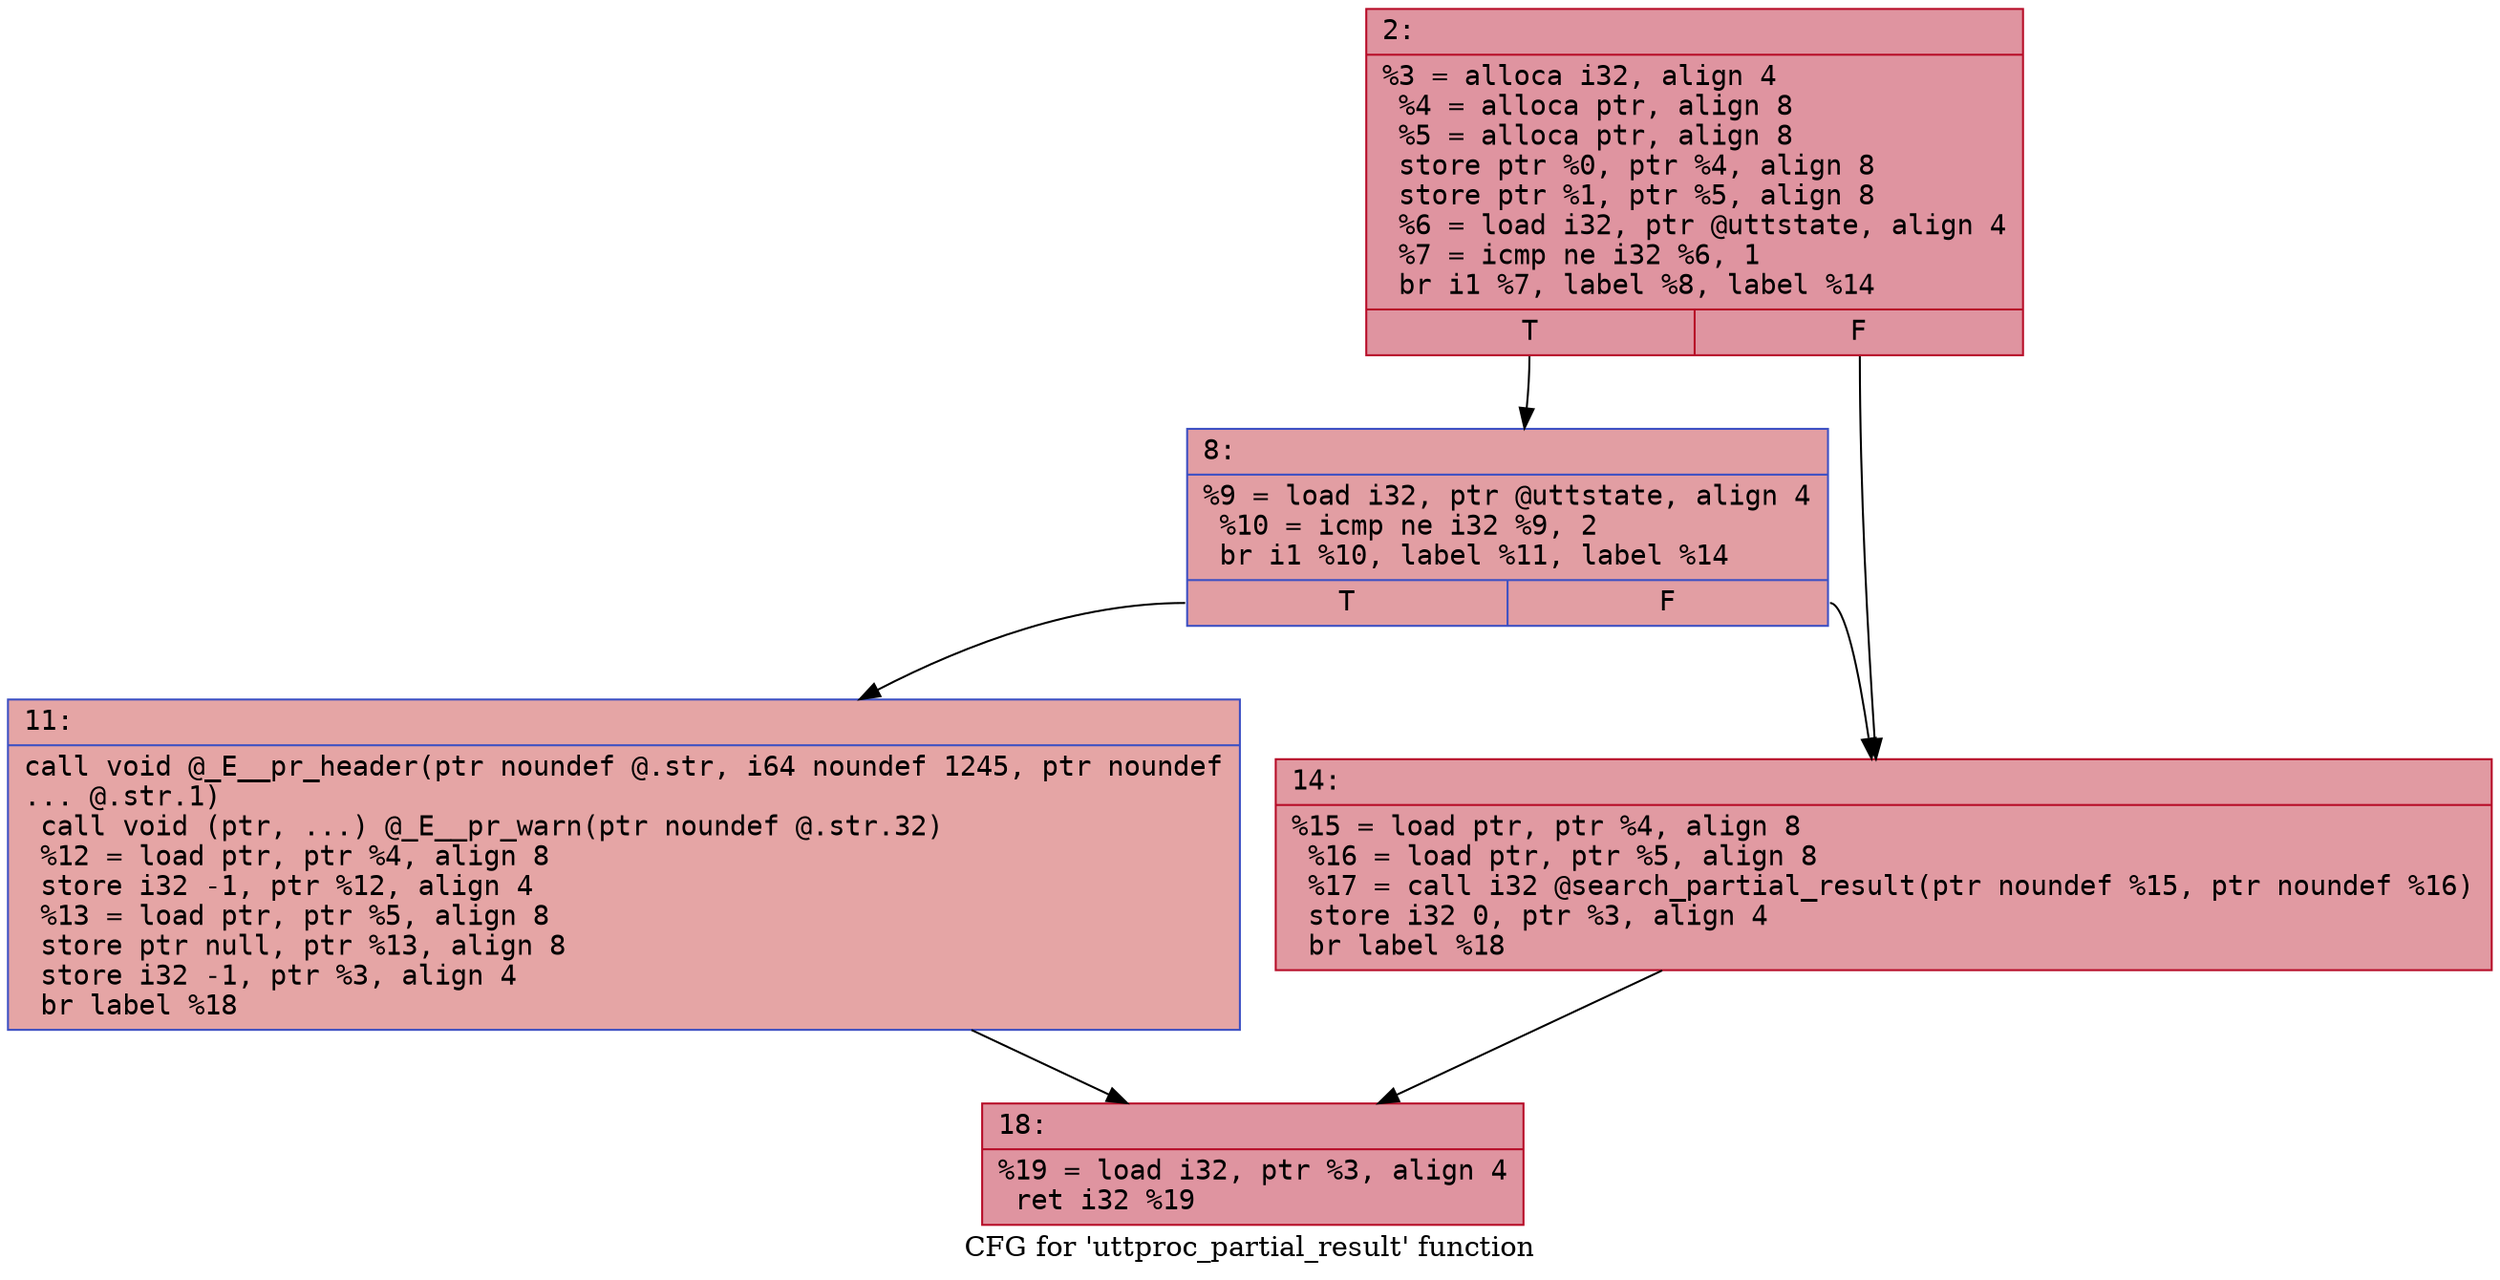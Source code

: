 digraph "CFG for 'uttproc_partial_result' function" {
	label="CFG for 'uttproc_partial_result' function";

	Node0x6000008a7430 [shape=record,color="#b70d28ff", style=filled, fillcolor="#b70d2870" fontname="Courier",label="{2:\l|  %3 = alloca i32, align 4\l  %4 = alloca ptr, align 8\l  %5 = alloca ptr, align 8\l  store ptr %0, ptr %4, align 8\l  store ptr %1, ptr %5, align 8\l  %6 = load i32, ptr @uttstate, align 4\l  %7 = icmp ne i32 %6, 1\l  br i1 %7, label %8, label %14\l|{<s0>T|<s1>F}}"];
	Node0x6000008a7430:s0 -> Node0x6000008a7d40[tooltip="2 -> 8\nProbability 50.00%" ];
	Node0x6000008a7430:s1 -> Node0x6000008a7de0[tooltip="2 -> 14\nProbability 50.00%" ];
	Node0x6000008a7d40 [shape=record,color="#3d50c3ff", style=filled, fillcolor="#be242e70" fontname="Courier",label="{8:\l|  %9 = load i32, ptr @uttstate, align 4\l  %10 = icmp ne i32 %9, 2\l  br i1 %10, label %11, label %14\l|{<s0>T|<s1>F}}"];
	Node0x6000008a7d40:s0 -> Node0x6000008a7d90[tooltip="8 -> 11\nProbability 50.00%" ];
	Node0x6000008a7d40:s1 -> Node0x6000008a7de0[tooltip="8 -> 14\nProbability 50.00%" ];
	Node0x6000008a7d90 [shape=record,color="#3d50c3ff", style=filled, fillcolor="#c5333470" fontname="Courier",label="{11:\l|  call void @_E__pr_header(ptr noundef @.str, i64 noundef 1245, ptr noundef\l... @.str.1)\l  call void (ptr, ...) @_E__pr_warn(ptr noundef @.str.32)\l  %12 = load ptr, ptr %4, align 8\l  store i32 -1, ptr %12, align 4\l  %13 = load ptr, ptr %5, align 8\l  store ptr null, ptr %13, align 8\l  store i32 -1, ptr %3, align 4\l  br label %18\l}"];
	Node0x6000008a7d90 -> Node0x6000008a7e30[tooltip="11 -> 18\nProbability 100.00%" ];
	Node0x6000008a7de0 [shape=record,color="#b70d28ff", style=filled, fillcolor="#bb1b2c70" fontname="Courier",label="{14:\l|  %15 = load ptr, ptr %4, align 8\l  %16 = load ptr, ptr %5, align 8\l  %17 = call i32 @search_partial_result(ptr noundef %15, ptr noundef %16)\l  store i32 0, ptr %3, align 4\l  br label %18\l}"];
	Node0x6000008a7de0 -> Node0x6000008a7e30[tooltip="14 -> 18\nProbability 100.00%" ];
	Node0x6000008a7e30 [shape=record,color="#b70d28ff", style=filled, fillcolor="#b70d2870" fontname="Courier",label="{18:\l|  %19 = load i32, ptr %3, align 4\l  ret i32 %19\l}"];
}
